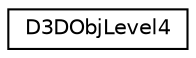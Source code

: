digraph G
{
  edge [fontname="Helvetica",fontsize="10",labelfontname="Helvetica",labelfontsize="10"];
  node [fontname="Helvetica",fontsize="10",shape=record];
  rankdir="LR";
  Node1 [label="D3DObjLevel4",height=0.2,width=0.4,color="black", fillcolor="white", style="filled",URL="$struct_d3_d_obj_level4.html"];
}
